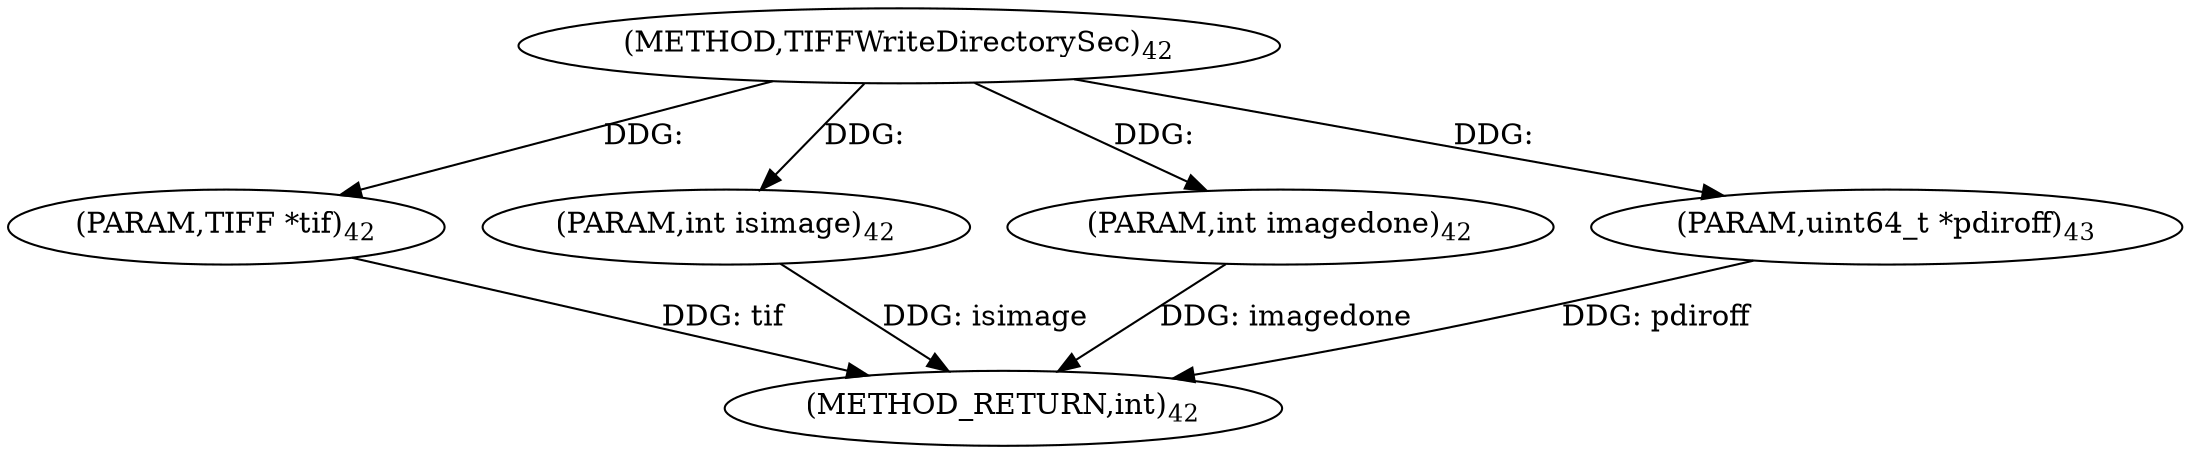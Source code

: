 digraph "TIFFWriteDirectorySec" {  
"63930" [label = <(METHOD,TIFFWriteDirectorySec)<SUB>42</SUB>> ]
"63935" [label = <(METHOD_RETURN,int)<SUB>42</SUB>> ]
"63931" [label = <(PARAM,TIFF *tif)<SUB>42</SUB>> ]
"63932" [label = <(PARAM,int isimage)<SUB>42</SUB>> ]
"63933" [label = <(PARAM,int imagedone)<SUB>42</SUB>> ]
"63934" [label = <(PARAM,uint64_t *pdiroff)<SUB>43</SUB>> ]
  "63931" -> "63935"  [ label = "DDG: tif"] 
  "63932" -> "63935"  [ label = "DDG: isimage"] 
  "63933" -> "63935"  [ label = "DDG: imagedone"] 
  "63934" -> "63935"  [ label = "DDG: pdiroff"] 
  "63930" -> "63931"  [ label = "DDG: "] 
  "63930" -> "63932"  [ label = "DDG: "] 
  "63930" -> "63933"  [ label = "DDG: "] 
  "63930" -> "63934"  [ label = "DDG: "] 
}

